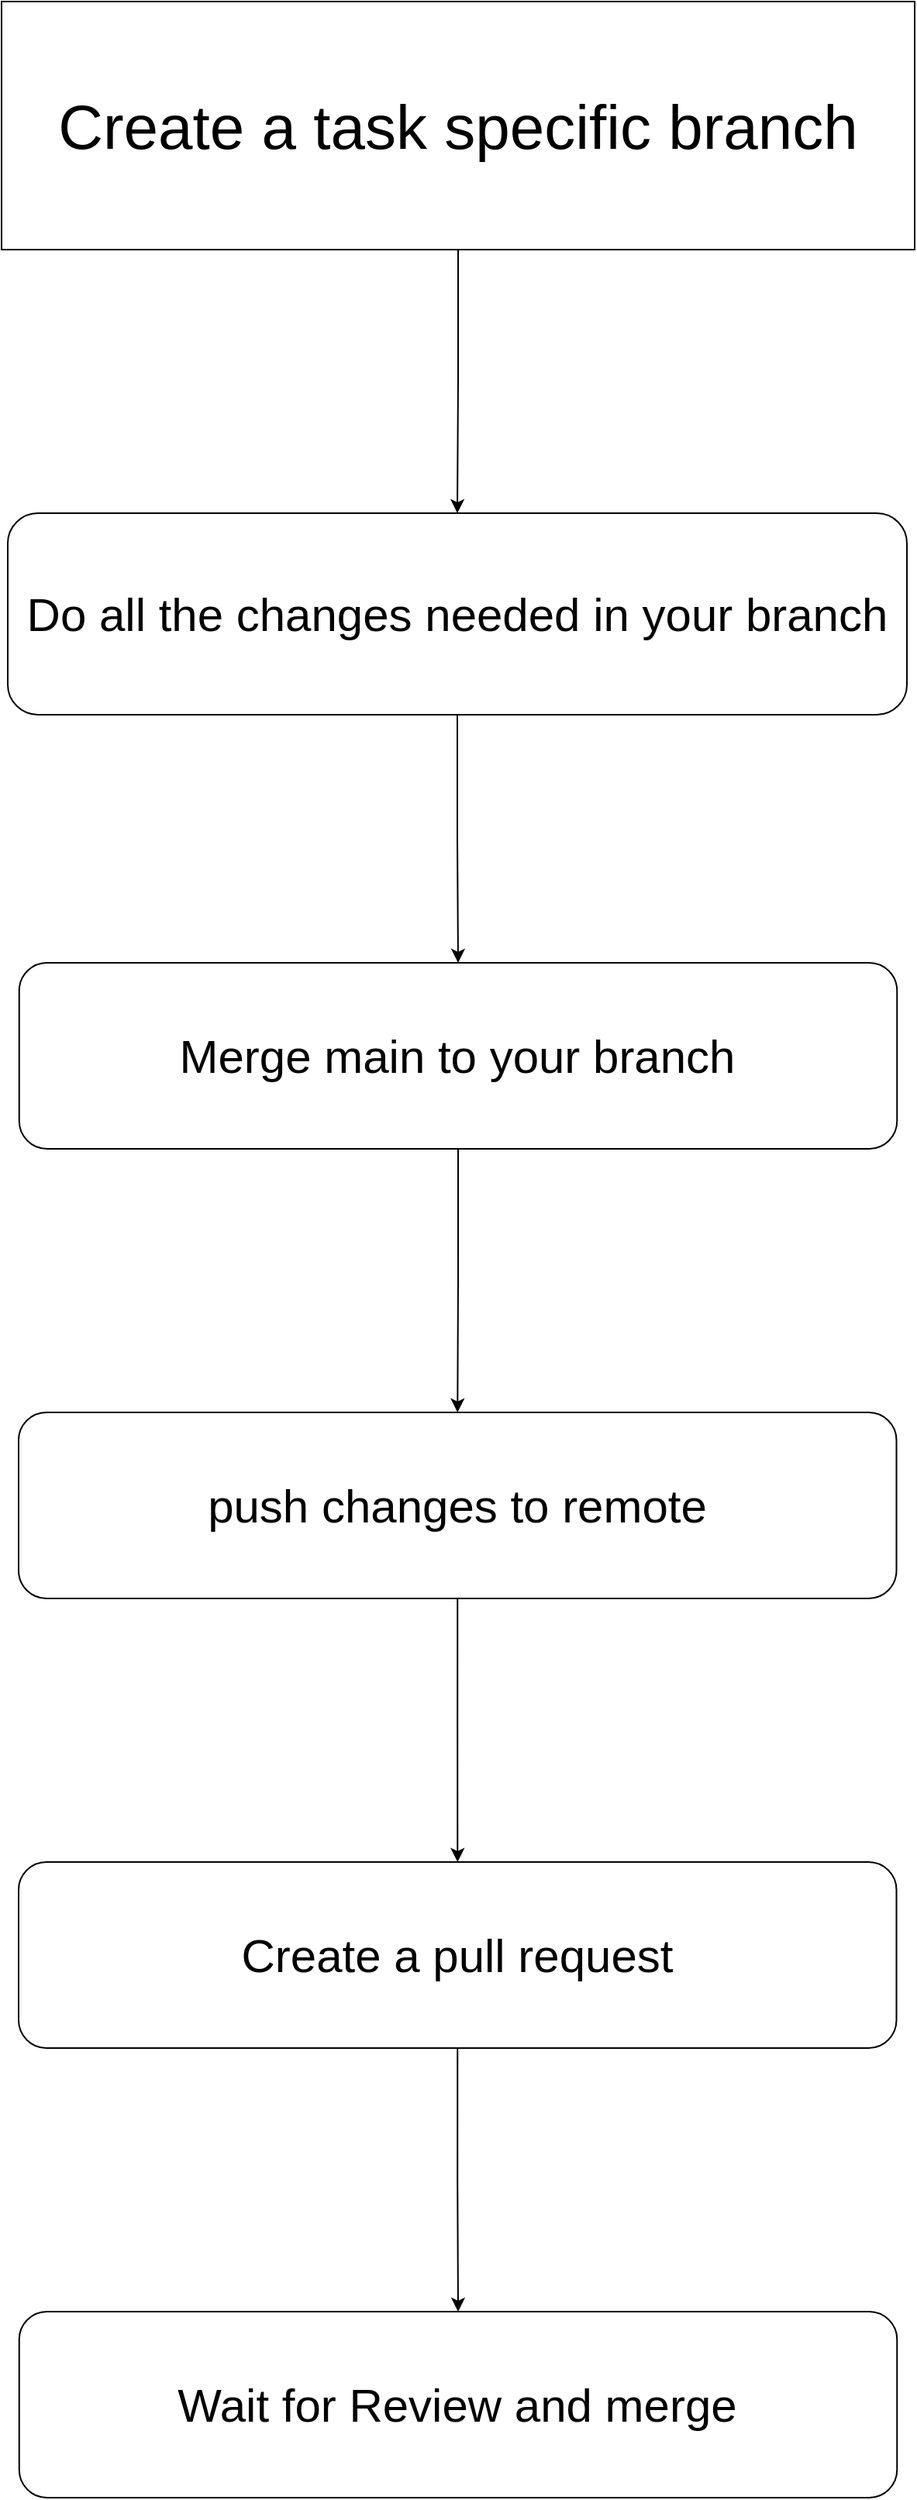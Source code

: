 <mxfile version="21.6.6" type="github">
  <diagram name="Page-1" id="cER_2Mx2eGCEB7N7shnE">
    <mxGraphModel dx="1653" dy="1571" grid="1" gridSize="10" guides="1" tooltips="1" connect="1" arrows="1" fold="1" page="1" pageScale="1" pageWidth="1654" pageHeight="2336" math="0" shadow="0">
      <root>
        <mxCell id="0" />
        <mxCell id="1" parent="0" />
        <mxCell id="1RtOy5xZr4oWQtpDuO4s-7" style="edgeStyle=orthogonalEdgeStyle;rounded=0;orthogonalLoop=1;jettySize=auto;html=1;exitX=0.5;exitY=1;exitDx=0;exitDy=0;entryX=0.5;entryY=0;entryDx=0;entryDy=0;" edge="1" parent="1" source="1RtOy5xZr4oWQtpDuO4s-1" target="1RtOy5xZr4oWQtpDuO4s-2">
          <mxGeometry relative="1" as="geometry" />
        </mxCell>
        <mxCell id="1RtOy5xZr4oWQtpDuO4s-1" value="&lt;font style=&quot;font-size: 40px;&quot;&gt;Create a task specific branch&lt;/font&gt;" style="rounded=0;whiteSpace=wrap;html=1;" vertex="1" parent="1">
          <mxGeometry x="533" y="320" width="589" height="160" as="geometry" />
        </mxCell>
        <mxCell id="1RtOy5xZr4oWQtpDuO4s-8" style="edgeStyle=orthogonalEdgeStyle;rounded=0;orthogonalLoop=1;jettySize=auto;html=1;exitX=0.5;exitY=1;exitDx=0;exitDy=0;entryX=0.5;entryY=0;entryDx=0;entryDy=0;" edge="1" parent="1" source="1RtOy5xZr4oWQtpDuO4s-2" target="1RtOy5xZr4oWQtpDuO4s-11">
          <mxGeometry relative="1" as="geometry">
            <mxPoint x="827" y="990" as="targetPoint" />
          </mxGeometry>
        </mxCell>
        <mxCell id="1RtOy5xZr4oWQtpDuO4s-2" value="&lt;font style=&quot;font-size: 30px;&quot;&gt;Do all the changes needed in your branch&lt;/font&gt;" style="rounded=1;whiteSpace=wrap;html=1;" vertex="1" parent="1">
          <mxGeometry x="537" y="650" width="580" height="130" as="geometry" />
        </mxCell>
        <mxCell id="1RtOy5xZr4oWQtpDuO4s-9" style="edgeStyle=orthogonalEdgeStyle;rounded=0;orthogonalLoop=1;jettySize=auto;html=1;exitX=0.5;exitY=1;exitDx=0;exitDy=0;" edge="1" parent="1" source="1RtOy5xZr4oWQtpDuO4s-4" target="1RtOy5xZr4oWQtpDuO4s-6">
          <mxGeometry relative="1" as="geometry" />
        </mxCell>
        <mxCell id="1RtOy5xZr4oWQtpDuO4s-4" value="&lt;font style=&quot;font-size: 30px;&quot;&gt;push changes to remote&lt;/font&gt;" style="rounded=1;whiteSpace=wrap;html=1;" vertex="1" parent="1">
          <mxGeometry x="544" y="1230" width="566.25" height="120" as="geometry" />
        </mxCell>
        <mxCell id="1RtOy5xZr4oWQtpDuO4s-14" style="edgeStyle=orthogonalEdgeStyle;rounded=0;orthogonalLoop=1;jettySize=auto;html=1;exitX=0.5;exitY=1;exitDx=0;exitDy=0;entryX=0.5;entryY=0;entryDx=0;entryDy=0;" edge="1" parent="1" source="1RtOy5xZr4oWQtpDuO4s-6" target="1RtOy5xZr4oWQtpDuO4s-13">
          <mxGeometry relative="1" as="geometry" />
        </mxCell>
        <mxCell id="1RtOy5xZr4oWQtpDuO4s-6" value="&lt;span style=&quot;font-size: 30px;&quot;&gt;Create a pull request&lt;/span&gt;" style="rounded=1;whiteSpace=wrap;html=1;" vertex="1" parent="1">
          <mxGeometry x="544" y="1520" width="566.25" height="120" as="geometry" />
        </mxCell>
        <mxCell id="1RtOy5xZr4oWQtpDuO4s-12" style="edgeStyle=orthogonalEdgeStyle;rounded=0;orthogonalLoop=1;jettySize=auto;html=1;exitX=0.5;exitY=1;exitDx=0;exitDy=0;entryX=0.5;entryY=0;entryDx=0;entryDy=0;" edge="1" parent="1" source="1RtOy5xZr4oWQtpDuO4s-11" target="1RtOy5xZr4oWQtpDuO4s-4">
          <mxGeometry relative="1" as="geometry" />
        </mxCell>
        <mxCell id="1RtOy5xZr4oWQtpDuO4s-11" value="&lt;span style=&quot;font-size: 30px;&quot;&gt;Merge main to your branch&lt;br&gt;&lt;/span&gt;" style="rounded=1;whiteSpace=wrap;html=1;" vertex="1" parent="1">
          <mxGeometry x="544.38" y="940" width="566.25" height="120" as="geometry" />
        </mxCell>
        <mxCell id="1RtOy5xZr4oWQtpDuO4s-13" value="&lt;span style=&quot;font-size: 30px;&quot;&gt;Wait for Review and merge&lt;/span&gt;" style="rounded=1;whiteSpace=wrap;html=1;" vertex="1" parent="1">
          <mxGeometry x="544.38" y="1810" width="566.25" height="120" as="geometry" />
        </mxCell>
      </root>
    </mxGraphModel>
  </diagram>
</mxfile>
